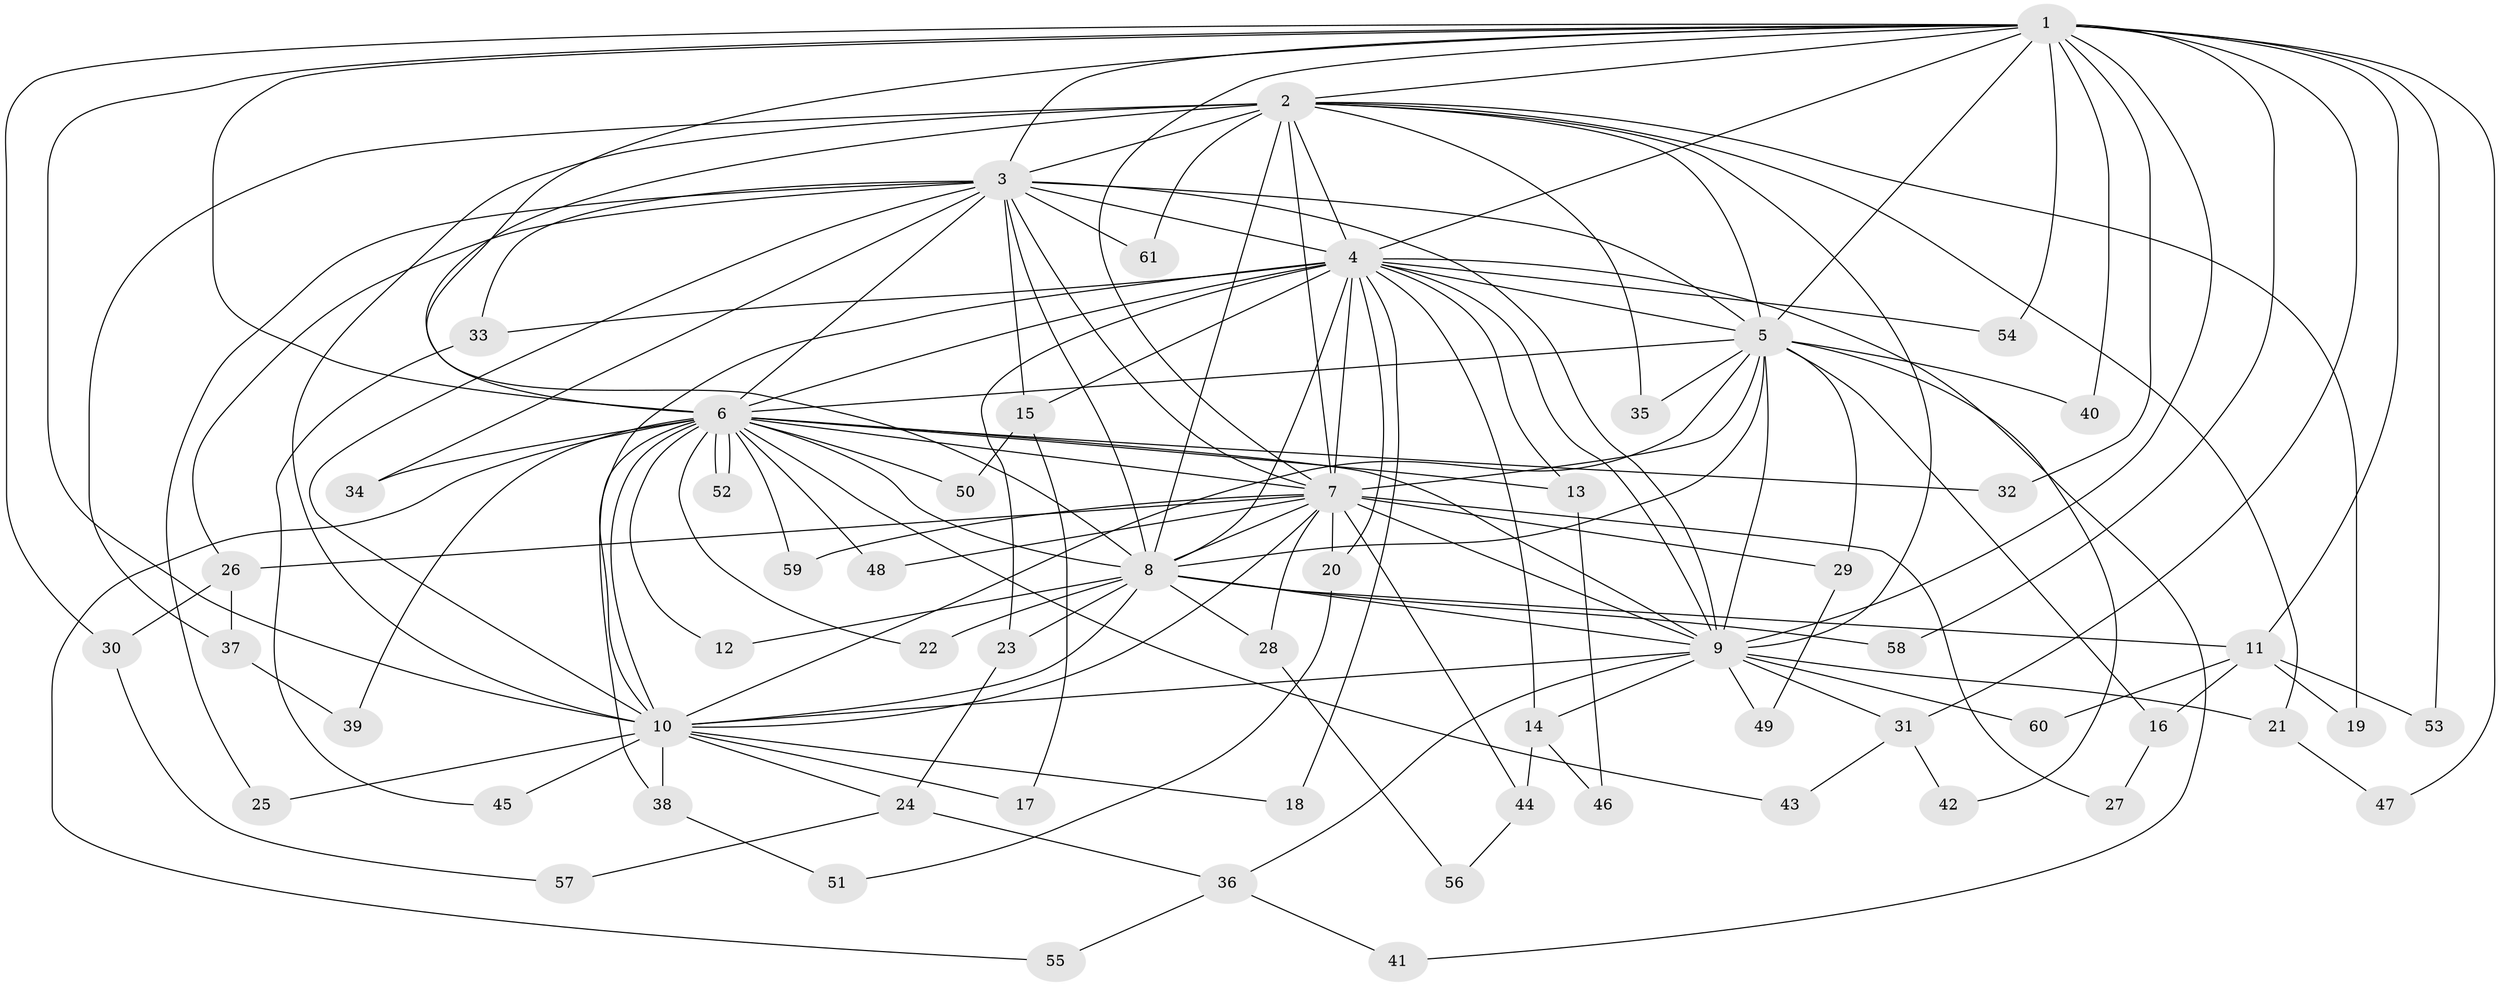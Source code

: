 // coarse degree distribution, {14: 0.03333333333333333, 16: 0.06666666666666667, 13: 0.06666666666666667, 5: 0.06666666666666667, 4: 0.1, 2: 0.2, 3: 0.3333333333333333, 10: 0.06666666666666667, 1: 0.03333333333333333, 11: 0.03333333333333333}
// Generated by graph-tools (version 1.1) at 2025/36/03/04/25 23:36:33]
// undirected, 61 vertices, 147 edges
graph export_dot {
  node [color=gray90,style=filled];
  1;
  2;
  3;
  4;
  5;
  6;
  7;
  8;
  9;
  10;
  11;
  12;
  13;
  14;
  15;
  16;
  17;
  18;
  19;
  20;
  21;
  22;
  23;
  24;
  25;
  26;
  27;
  28;
  29;
  30;
  31;
  32;
  33;
  34;
  35;
  36;
  37;
  38;
  39;
  40;
  41;
  42;
  43;
  44;
  45;
  46;
  47;
  48;
  49;
  50;
  51;
  52;
  53;
  54;
  55;
  56;
  57;
  58;
  59;
  60;
  61;
  1 -- 2;
  1 -- 3;
  1 -- 4;
  1 -- 5;
  1 -- 6;
  1 -- 7;
  1 -- 8;
  1 -- 9;
  1 -- 10;
  1 -- 11;
  1 -- 30;
  1 -- 31;
  1 -- 32;
  1 -- 40;
  1 -- 47;
  1 -- 53;
  1 -- 54;
  1 -- 58;
  2 -- 3;
  2 -- 4;
  2 -- 5;
  2 -- 6;
  2 -- 7;
  2 -- 8;
  2 -- 9;
  2 -- 10;
  2 -- 19;
  2 -- 21;
  2 -- 35;
  2 -- 37;
  2 -- 61;
  3 -- 4;
  3 -- 5;
  3 -- 6;
  3 -- 7;
  3 -- 8;
  3 -- 9;
  3 -- 10;
  3 -- 15;
  3 -- 25;
  3 -- 26;
  3 -- 33;
  3 -- 34;
  3 -- 61;
  4 -- 5;
  4 -- 6;
  4 -- 7;
  4 -- 8;
  4 -- 9;
  4 -- 10;
  4 -- 13;
  4 -- 14;
  4 -- 15;
  4 -- 18;
  4 -- 20;
  4 -- 23;
  4 -- 33;
  4 -- 41;
  4 -- 54;
  5 -- 6;
  5 -- 7;
  5 -- 8;
  5 -- 9;
  5 -- 10;
  5 -- 16;
  5 -- 29;
  5 -- 35;
  5 -- 40;
  5 -- 42;
  6 -- 7;
  6 -- 8;
  6 -- 9;
  6 -- 10;
  6 -- 12;
  6 -- 13;
  6 -- 22;
  6 -- 32;
  6 -- 34;
  6 -- 38;
  6 -- 39;
  6 -- 43;
  6 -- 48;
  6 -- 50;
  6 -- 52;
  6 -- 52;
  6 -- 55;
  6 -- 59;
  7 -- 8;
  7 -- 9;
  7 -- 10;
  7 -- 20;
  7 -- 26;
  7 -- 27;
  7 -- 28;
  7 -- 29;
  7 -- 44;
  7 -- 48;
  7 -- 59;
  8 -- 9;
  8 -- 10;
  8 -- 11;
  8 -- 12;
  8 -- 22;
  8 -- 23;
  8 -- 28;
  8 -- 58;
  9 -- 10;
  9 -- 14;
  9 -- 21;
  9 -- 31;
  9 -- 36;
  9 -- 49;
  9 -- 60;
  10 -- 17;
  10 -- 18;
  10 -- 24;
  10 -- 25;
  10 -- 38;
  10 -- 45;
  11 -- 16;
  11 -- 19;
  11 -- 53;
  11 -- 60;
  13 -- 46;
  14 -- 44;
  14 -- 46;
  15 -- 17;
  15 -- 50;
  16 -- 27;
  20 -- 51;
  21 -- 47;
  23 -- 24;
  24 -- 36;
  24 -- 57;
  26 -- 30;
  26 -- 37;
  28 -- 56;
  29 -- 49;
  30 -- 57;
  31 -- 42;
  31 -- 43;
  33 -- 45;
  36 -- 41;
  36 -- 55;
  37 -- 39;
  38 -- 51;
  44 -- 56;
}
